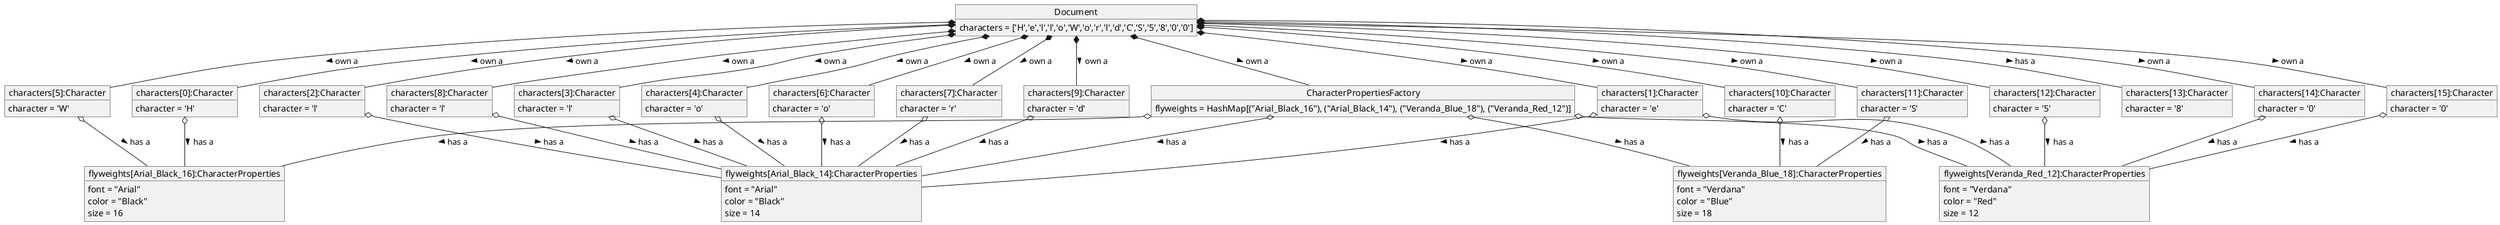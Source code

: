 @startuml
object "Document" as doc {
  characters = ['H','e','l','l','o','W','o','r','l','d','C','S','5','8','0','0']
}

object "CharacterPropertiesFactory" as cpf {
  flyweights = HashMap[("Arial_Black_16"), ("Arial_Black_14"), ("Veranda_Blue_18"), ("Veranda_Red_12")]
}

object "flyweights[Arial_Black_16]:CharacterProperties" as ab16cp {
  font = "Arial"
  color = "Black"
  size = 16
}

object "flyweights[Arial_Black_14]:CharacterProperties" as ab14cp {
  font = "Arial"
  color = "Black"
  size = 14
}

object "flyweights[Veranda_Blue_18]:CharacterProperties" as vb18cp {
  font = "Verdana"
  color = "Blue"
  size = 18
}

object "flyweights[Veranda_Red_12]:CharacterProperties" as vr12cp {
  font = "Verdana"
  color = "Red"
  size = 12
}

object "characters[0]:Character" as Hc {
  character = 'H'
}

object "characters[1]:Character" as ec {
  character = 'e'
}

object "characters[2]:Character" as l1c {
  character = 'l'
}

object "characters[3]:Character" as l2c {
  character = 'l'
}

object "characters[4]:Character" as oc {
  character = 'o'
}

object "characters[5]:Character" as Wc {
  character = 'W'
}

object "characters[6]:Character" as oc2 {
  character = 'o'
}

object "characters[7]:Character" as rc {
  character = 'r'
}

object "characters[8]:Character" as l3c {
  character = 'l'
}

object "characters[9]:Character" as dc {
  character = 'd'
}

object "characters[10]:Character" as Cc {
  character = 'C'
}

object "characters[11]:Character" as Sc {
  character = 'S'
}

object "characters[12]:Character" as fc {
  character = '5'
}

object "characters[13]:Character" as 8c {
  character = '8'
}

object "characters[14]:Character" as z1c {
  character = '0'
}

object "characters[15]:Character" as z2c {
  character = '0'
}

doc *-- Hc : own a >
doc *-- ec : own a >
doc *-- l1c : own a >
doc *-- l2c : own a >
doc *-- oc : own a >
doc *-- Wc : own a >
doc *-- oc2 : own a >
doc *-- rc : own a >
doc *-- l3c : own a >
doc *-- dc : own a >
doc *-- Cc : own a >
doc *-- Sc : own a >
doc *-- fc : own a >
doc *-- 8c : has a >
doc *-- z1c : own a >
doc *-- z2c : own a >
doc *-- cpf : own a >

cpf o-- ab16cp : has a >
cpf o-- ab14cp : has a >
cpf o-- vb18cp : has a >
cpf o-- vr12cp : has a >

Hc o-- ab16cp : has a >
ec o-- ab14cp : has a >
l1c o-- ab14cp : has a >
l2c o-- ab14cp : has a >
oc o-- ab14cp : has a >
Wc o-- ab16cp : has a >
oc2 o-- ab14cp : has a >
rc o-- ab14cp : has a >
l3c o-- ab14cp : has a >
dc o-- ab14cp : has a >
Cc o-- vb18cp : has a >
Sc o-- vb18cp : has a >
fc o-- vr12cp : has a >
ec o-- vr12cp : has a >
z1c o-- vr12cp : has a >
z2c o-- vr12cp : has a >
@enduml
